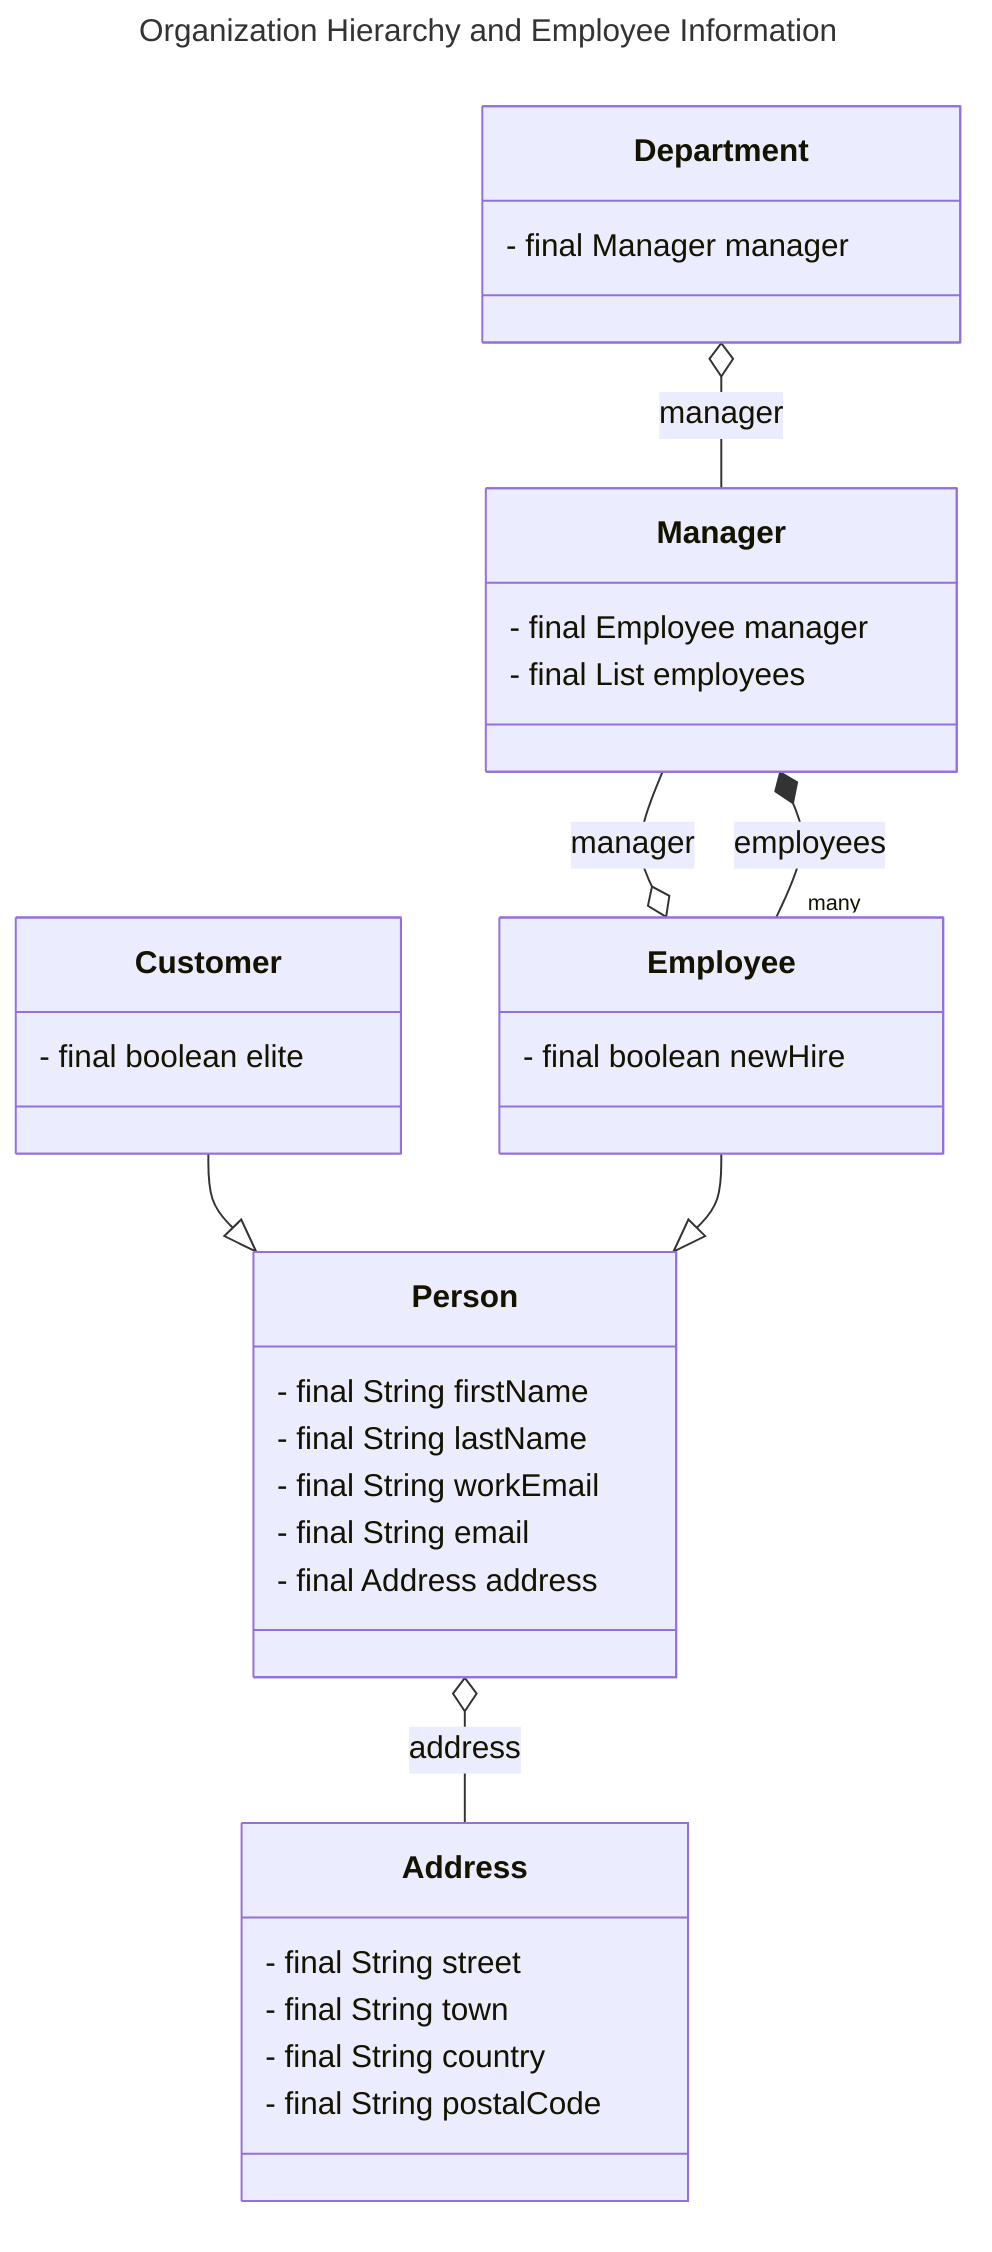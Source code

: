 ---
title: Organization Hierarchy and Employee Information
---
classDiagram
    class Manager {
        - final Employee manager
        - final List<Employee> employees
    }
    class Customer {
        - final boolean elite
    }
    class Department {
        - final Manager manager
    }
    class Address {
        - final String street
        - final String town
        - final String country
        - final String postalCode
    }
    class Person {
        - final String firstName
        - final String lastName
        - final String workEmail
        - final String email
        - final Address address
    }
    class Employee {
        - final boolean newHire
    }

    Manager --o Employee: manager
    Manager *-- "many" Employee: employees
    Customer --|> Person
    Department o-- Manager: manager
    Person o-- Address: address
    Employee --|> Person